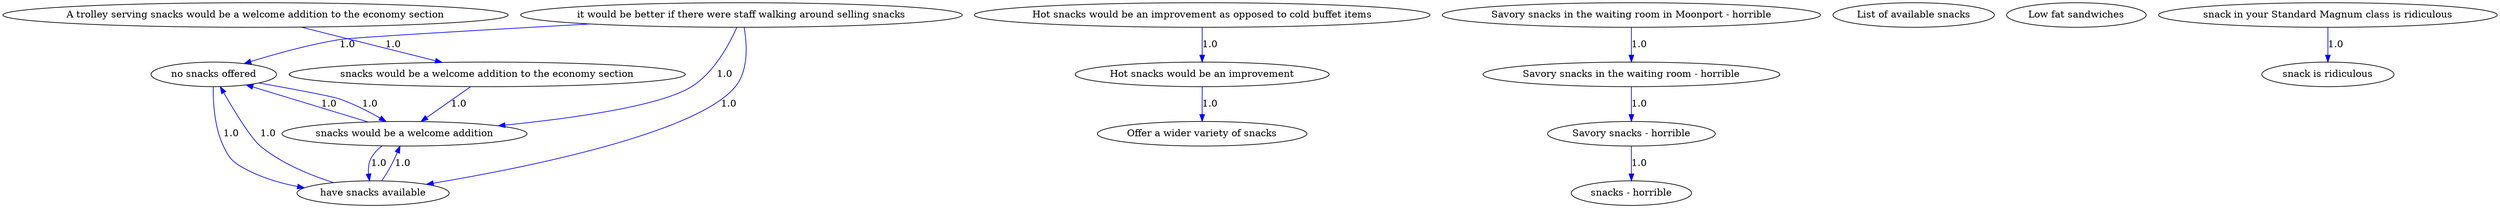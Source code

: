 digraph rawGraph {
"no snacks offered";"it would be better if there were staff walking around selling snacks";"Offer a wider variety of snacks";"snacks would be a welcome addition to the economy section";"Savory snacks in the waiting room in Moonport - horrible";"List of available snacks";"snacks would be a welcome addition";"Low fat sandwiches";"A trolley serving snacks would be a welcome addition to the economy section";"have snacks available";"snack is ridiculous";"Hot snacks would be an improvement";"snack in your Standard Magnum class is ridiculous";"snacks - horrible";"Hot snacks would be an improvement as opposed to cold buffet items";"Savory snacks - horrible";"Savory snacks in the waiting room - horrible";"it would be better if there were staff walking around selling snacks" -> "have snacks available" [label=1.0] [color=blue]
"Savory snacks in the waiting room - horrible" -> "Savory snacks - horrible" [label=1.0] [color=blue]
"snacks would be a welcome addition" -> "no snacks offered" [label=1.0] [color=blue]
"no snacks offered" -> "snacks would be a welcome addition" [label=1.0] [color=blue]
"have snacks available" -> "snacks would be a welcome addition" [label=1.0] [color=blue]
"no snacks offered" -> "have snacks available" [label=1.0] [color=blue]
"snacks would be a welcome addition" -> "have snacks available" [label=1.0] [color=blue]
"it would be better if there were staff walking around selling snacks" -> "no snacks offered" [label=1.0] [color=blue]
"snacks would be a welcome addition to the economy section" -> "snacks would be a welcome addition" [label=1.0] [color=blue]
"Savory snacks - horrible" -> "snacks - horrible" [label=1.0] [color=blue]
"Savory snacks in the waiting room in Moonport - horrible" -> "Savory snacks in the waiting room - horrible" [label=1.0] [color=blue]
"Hot snacks would be an improvement as opposed to cold buffet items" -> "Hot snacks would be an improvement" [label=1.0] [color=blue]
"it would be better if there were staff walking around selling snacks" -> "snacks would be a welcome addition" [label=1.0] [color=blue]
"Hot snacks would be an improvement" -> "Offer a wider variety of snacks" [label=1.0] [color=blue]
"snack in your Standard Magnum class is ridiculous" -> "snack is ridiculous" [label=1.0] [color=blue]
"A trolley serving snacks would be a welcome addition to the economy section" -> "snacks would be a welcome addition to the economy section" [label=1.0] [color=blue]
"have snacks available" -> "no snacks offered" [label=1.0] [color=blue]
}